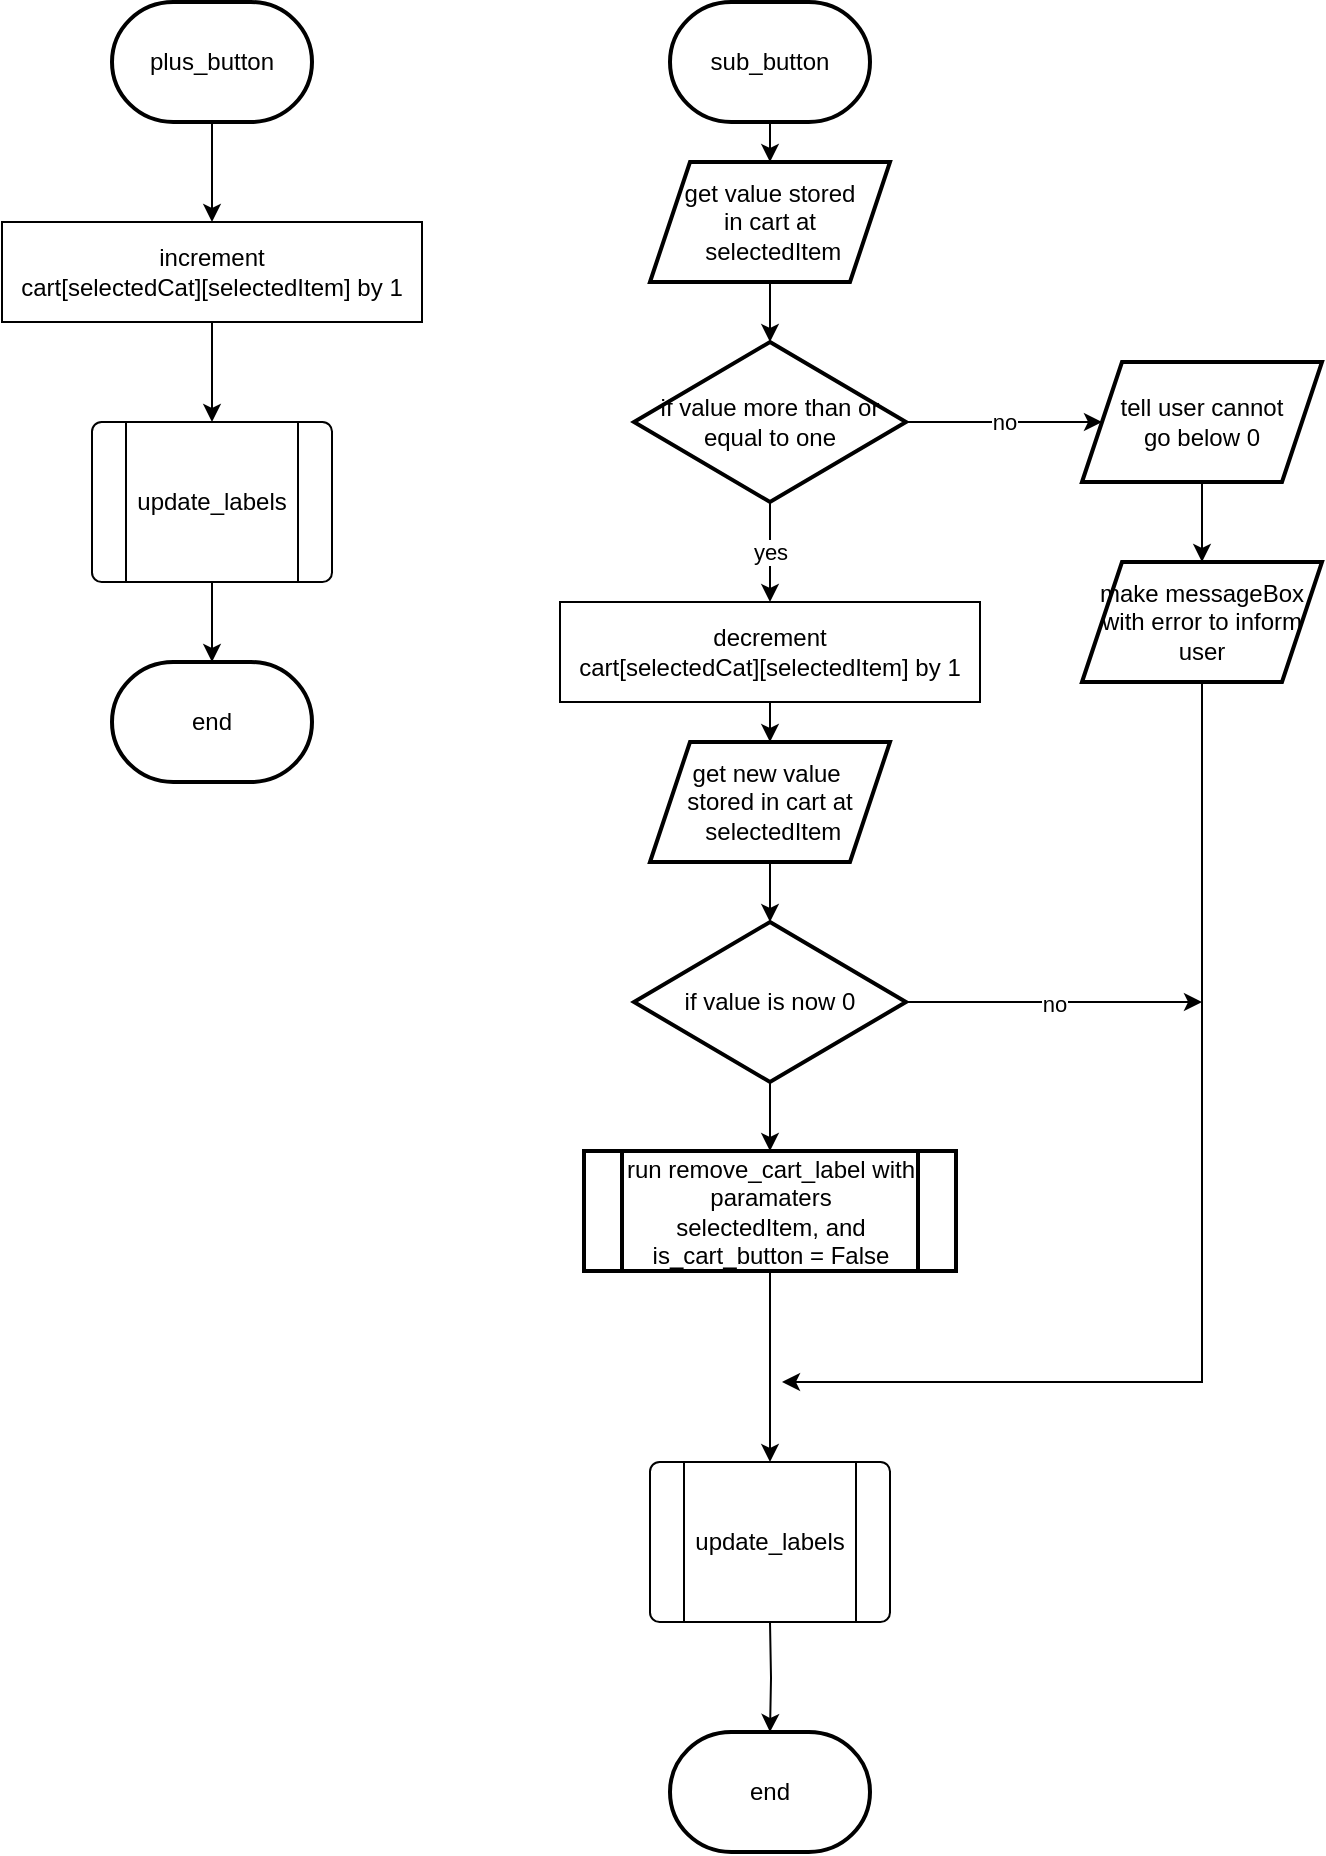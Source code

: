 <mxfile version="24.7.3" type="github">
  <diagram id="C5RBs43oDa-KdzZeNtuy" name="Page-1">
    <mxGraphModel dx="1290" dy="578" grid="1" gridSize="10" guides="1" tooltips="1" connect="1" arrows="1" fold="1" page="1" pageScale="1" pageWidth="827" pageHeight="1169" math="0" shadow="0">
      <root>
        <mxCell id="WIyWlLk6GJQsqaUBKTNV-0" />
        <mxCell id="WIyWlLk6GJQsqaUBKTNV-1" parent="WIyWlLk6GJQsqaUBKTNV-0" />
        <mxCell id="VaVjKeRcpqaGk_Q-SBMP-0" style="edgeStyle=orthogonalEdgeStyle;rounded=0;orthogonalLoop=1;jettySize=auto;html=1;entryX=0.5;entryY=0;entryDx=0;entryDy=0;" parent="WIyWlLk6GJQsqaUBKTNV-1" source="VaVjKeRcpqaGk_Q-SBMP-1" edge="1">
          <mxGeometry relative="1" as="geometry">
            <mxPoint x="135" y="220" as="targetPoint" />
          </mxGeometry>
        </mxCell>
        <mxCell id="VaVjKeRcpqaGk_Q-SBMP-1" value="&lt;div&gt;increment&lt;/div&gt;&lt;div&gt;cart[selectedCat][selectedItem] by 1&lt;/div&gt;" style="rounded=0;whiteSpace=wrap;html=1;" parent="WIyWlLk6GJQsqaUBKTNV-1" vertex="1">
          <mxGeometry x="30" y="120" width="210" height="50" as="geometry" />
        </mxCell>
        <mxCell id="VaVjKeRcpqaGk_Q-SBMP-2" style="edgeStyle=orthogonalEdgeStyle;rounded=0;orthogonalLoop=1;jettySize=auto;html=1;entryX=0.5;entryY=0;entryDx=0;entryDy=0;exitX=0.5;exitY=1;exitDx=0;exitDy=0;exitPerimeter=0;" parent="WIyWlLk6GJQsqaUBKTNV-1" source="VaVjKeRcpqaGk_Q-SBMP-3" target="VaVjKeRcpqaGk_Q-SBMP-1" edge="1">
          <mxGeometry relative="1" as="geometry">
            <mxPoint x="135" y="80" as="sourcePoint" />
          </mxGeometry>
        </mxCell>
        <mxCell id="VaVjKeRcpqaGk_Q-SBMP-3" value="plus_button" style="strokeWidth=2;html=1;shape=mxgraph.flowchart.terminator;whiteSpace=wrap;" parent="WIyWlLk6GJQsqaUBKTNV-1" vertex="1">
          <mxGeometry x="85" y="10" width="100" height="60" as="geometry" />
        </mxCell>
        <mxCell id="VaVjKeRcpqaGk_Q-SBMP-4" value="end" style="strokeWidth=2;html=1;shape=mxgraph.flowchart.terminator;whiteSpace=wrap;" parent="WIyWlLk6GJQsqaUBKTNV-1" vertex="1">
          <mxGeometry x="85" y="340" width="100" height="60" as="geometry" />
        </mxCell>
        <object label="" id="VaVjKeRcpqaGk_Q-SBMP-5">
          <mxCell style="verticalLabelPosition=bottom;verticalAlign=top;html=1;shape=process;whiteSpace=wrap;rounded=1;size=0.14;arcSize=6;" parent="WIyWlLk6GJQsqaUBKTNV-1" vertex="1">
            <mxGeometry x="75" y="220" width="120" height="80" as="geometry" />
          </mxCell>
        </object>
        <mxCell id="VaVjKeRcpqaGk_Q-SBMP-6" value="update_labels" style="text;html=1;align=center;verticalAlign=middle;whiteSpace=wrap;rounded=0;" parent="WIyWlLk6GJQsqaUBKTNV-1" vertex="1">
          <mxGeometry x="105" y="245" width="60" height="30" as="geometry" />
        </mxCell>
        <mxCell id="VaVjKeRcpqaGk_Q-SBMP-7" style="edgeStyle=orthogonalEdgeStyle;rounded=0;orthogonalLoop=1;jettySize=auto;html=1;exitX=0.5;exitY=1;exitDx=0;exitDy=0;entryX=0.5;entryY=0;entryDx=0;entryDy=0;entryPerimeter=0;" parent="WIyWlLk6GJQsqaUBKTNV-1" source="VaVjKeRcpqaGk_Q-SBMP-5" target="VaVjKeRcpqaGk_Q-SBMP-4" edge="1">
          <mxGeometry relative="1" as="geometry" />
        </mxCell>
        <mxCell id="l5nKs_U1vKEqBApnkezz-30" value="" style="edgeStyle=orthogonalEdgeStyle;rounded=0;orthogonalLoop=1;jettySize=auto;html=1;" edge="1" parent="WIyWlLk6GJQsqaUBKTNV-1" source="l5nKs_U1vKEqBApnkezz-1" target="l5nKs_U1vKEqBApnkezz-29">
          <mxGeometry relative="1" as="geometry" />
        </mxCell>
        <mxCell id="l5nKs_U1vKEqBApnkezz-1" value="&lt;div&gt;decrement&lt;/div&gt;&lt;div&gt;cart[selectedCat][selectedItem] by 1&lt;/div&gt;" style="rounded=0;whiteSpace=wrap;html=1;" vertex="1" parent="WIyWlLk6GJQsqaUBKTNV-1">
          <mxGeometry x="309" y="310" width="210" height="50" as="geometry" />
        </mxCell>
        <mxCell id="l5nKs_U1vKEqBApnkezz-18" value="" style="edgeStyle=orthogonalEdgeStyle;rounded=0;orthogonalLoop=1;jettySize=auto;html=1;" edge="1" parent="WIyWlLk6GJQsqaUBKTNV-1" source="l5nKs_U1vKEqBApnkezz-3" target="l5nKs_U1vKEqBApnkezz-17">
          <mxGeometry relative="1" as="geometry" />
        </mxCell>
        <mxCell id="l5nKs_U1vKEqBApnkezz-3" value="sub_button" style="strokeWidth=2;html=1;shape=mxgraph.flowchart.terminator;whiteSpace=wrap;" vertex="1" parent="WIyWlLk6GJQsqaUBKTNV-1">
          <mxGeometry x="364" y="10" width="100" height="60" as="geometry" />
        </mxCell>
        <mxCell id="l5nKs_U1vKEqBApnkezz-4" value="end" style="strokeWidth=2;html=1;shape=mxgraph.flowchart.terminator;whiteSpace=wrap;" vertex="1" parent="WIyWlLk6GJQsqaUBKTNV-1">
          <mxGeometry x="364" y="875" width="100" height="60" as="geometry" />
        </mxCell>
        <object label="" id="l5nKs_U1vKEqBApnkezz-5">
          <mxCell style="verticalLabelPosition=bottom;verticalAlign=top;html=1;shape=process;whiteSpace=wrap;rounded=1;size=0.14;arcSize=6;" vertex="1" parent="WIyWlLk6GJQsqaUBKTNV-1">
            <mxGeometry x="354" y="740" width="120" height="80" as="geometry" />
          </mxCell>
        </object>
        <mxCell id="l5nKs_U1vKEqBApnkezz-6" value="update_labels" style="text;html=1;align=center;verticalAlign=middle;whiteSpace=wrap;rounded=0;" vertex="1" parent="WIyWlLk6GJQsqaUBKTNV-1">
          <mxGeometry x="384" y="765" width="60" height="30" as="geometry" />
        </mxCell>
        <mxCell id="l5nKs_U1vKEqBApnkezz-7" style="edgeStyle=orthogonalEdgeStyle;rounded=0;orthogonalLoop=1;jettySize=auto;html=1;exitX=0.5;exitY=1;exitDx=0;exitDy=0;entryX=0.5;entryY=0;entryDx=0;entryDy=0;entryPerimeter=0;" edge="1" parent="WIyWlLk6GJQsqaUBKTNV-1" target="l5nKs_U1vKEqBApnkezz-4">
          <mxGeometry relative="1" as="geometry">
            <mxPoint x="414" y="820" as="sourcePoint" />
          </mxGeometry>
        </mxCell>
        <mxCell id="l5nKs_U1vKEqBApnkezz-23" value="&lt;div&gt;no&lt;/div&gt;" style="edgeStyle=orthogonalEdgeStyle;rounded=0;orthogonalLoop=1;jettySize=auto;html=1;" edge="1" parent="WIyWlLk6GJQsqaUBKTNV-1" source="l5nKs_U1vKEqBApnkezz-8" target="l5nKs_U1vKEqBApnkezz-22">
          <mxGeometry relative="1" as="geometry" />
        </mxCell>
        <mxCell id="l5nKs_U1vKEqBApnkezz-26" value="yes" style="edgeStyle=orthogonalEdgeStyle;rounded=0;orthogonalLoop=1;jettySize=auto;html=1;" edge="1" parent="WIyWlLk6GJQsqaUBKTNV-1" source="l5nKs_U1vKEqBApnkezz-8" target="l5nKs_U1vKEqBApnkezz-1">
          <mxGeometry relative="1" as="geometry" />
        </mxCell>
        <mxCell id="l5nKs_U1vKEqBApnkezz-8" value="&lt;div&gt;if value more than or&lt;/div&gt;&lt;div&gt;equal to one&lt;br&gt;&lt;/div&gt;" style="rhombus;whiteSpace=wrap;html=1;strokeWidth=2;" vertex="1" parent="WIyWlLk6GJQsqaUBKTNV-1">
          <mxGeometry x="346" y="180" width="136" height="80" as="geometry" />
        </mxCell>
        <mxCell id="l5nKs_U1vKEqBApnkezz-19" value="" style="edgeStyle=orthogonalEdgeStyle;rounded=0;orthogonalLoop=1;jettySize=auto;html=1;" edge="1" parent="WIyWlLk6GJQsqaUBKTNV-1" source="l5nKs_U1vKEqBApnkezz-17" target="l5nKs_U1vKEqBApnkezz-8">
          <mxGeometry relative="1" as="geometry" />
        </mxCell>
        <mxCell id="l5nKs_U1vKEqBApnkezz-17" value="&lt;div&gt;get value stored &lt;br&gt;&lt;/div&gt;&lt;div&gt;in cart at&lt;/div&gt;&lt;div&gt;&amp;nbsp;selectedItem&lt;br&gt;&lt;/div&gt;" style="shape=parallelogram;perimeter=parallelogramPerimeter;whiteSpace=wrap;html=1;fixedSize=1;strokeWidth=2;" vertex="1" parent="WIyWlLk6GJQsqaUBKTNV-1">
          <mxGeometry x="354" y="90" width="120" height="60" as="geometry" />
        </mxCell>
        <mxCell id="l5nKs_U1vKEqBApnkezz-24" style="edgeStyle=orthogonalEdgeStyle;rounded=0;orthogonalLoop=1;jettySize=auto;html=1;entryX=0.5;entryY=0;entryDx=0;entryDy=0;" edge="1" parent="WIyWlLk6GJQsqaUBKTNV-1" source="l5nKs_U1vKEqBApnkezz-22" target="l5nKs_U1vKEqBApnkezz-38">
          <mxGeometry relative="1" as="geometry">
            <mxPoint x="740" y="340" as="targetPoint" />
          </mxGeometry>
        </mxCell>
        <mxCell id="l5nKs_U1vKEqBApnkezz-22" value="&lt;div&gt;tell user cannot &lt;br&gt;&lt;/div&gt;&lt;div&gt;go below 0&lt;br&gt;&lt;/div&gt;" style="shape=parallelogram;perimeter=parallelogramPerimeter;whiteSpace=wrap;html=1;fixedSize=1;strokeWidth=2;" vertex="1" parent="WIyWlLk6GJQsqaUBKTNV-1">
          <mxGeometry x="570" y="190" width="120" height="60" as="geometry" />
        </mxCell>
        <mxCell id="l5nKs_U1vKEqBApnkezz-33" value="no" style="edgeStyle=orthogonalEdgeStyle;rounded=0;orthogonalLoop=1;jettySize=auto;html=1;" edge="1" parent="WIyWlLk6GJQsqaUBKTNV-1" source="l5nKs_U1vKEqBApnkezz-27">
          <mxGeometry relative="1" as="geometry">
            <mxPoint x="630" y="510" as="targetPoint" />
          </mxGeometry>
        </mxCell>
        <mxCell id="l5nKs_U1vKEqBApnkezz-36" value="" style="edgeStyle=orthogonalEdgeStyle;rounded=0;orthogonalLoop=1;jettySize=auto;html=1;" edge="1" parent="WIyWlLk6GJQsqaUBKTNV-1" source="l5nKs_U1vKEqBApnkezz-27" target="l5nKs_U1vKEqBApnkezz-35">
          <mxGeometry relative="1" as="geometry" />
        </mxCell>
        <mxCell id="l5nKs_U1vKEqBApnkezz-27" value="&lt;div&gt;if value is now 0&lt;br&gt;&lt;/div&gt;" style="rhombus;whiteSpace=wrap;html=1;strokeWidth=2;" vertex="1" parent="WIyWlLk6GJQsqaUBKTNV-1">
          <mxGeometry x="346" y="470" width="136" height="80" as="geometry" />
        </mxCell>
        <mxCell id="l5nKs_U1vKEqBApnkezz-31" value="" style="edgeStyle=orthogonalEdgeStyle;rounded=0;orthogonalLoop=1;jettySize=auto;html=1;" edge="1" parent="WIyWlLk6GJQsqaUBKTNV-1" source="l5nKs_U1vKEqBApnkezz-29" target="l5nKs_U1vKEqBApnkezz-27">
          <mxGeometry relative="1" as="geometry" />
        </mxCell>
        <mxCell id="l5nKs_U1vKEqBApnkezz-29" value="&lt;div&gt;get new value&amp;nbsp;&lt;/div&gt;&lt;div&gt;stored in cart at&lt;/div&gt;&lt;div&gt;&amp;nbsp;selectedItem&lt;br&gt;&lt;/div&gt;" style="shape=parallelogram;perimeter=parallelogramPerimeter;whiteSpace=wrap;html=1;fixedSize=1;strokeWidth=2;" vertex="1" parent="WIyWlLk6GJQsqaUBKTNV-1">
          <mxGeometry x="354" y="380" width="120" height="60" as="geometry" />
        </mxCell>
        <mxCell id="l5nKs_U1vKEqBApnkezz-37" style="edgeStyle=orthogonalEdgeStyle;rounded=0;orthogonalLoop=1;jettySize=auto;html=1;entryX=0.5;entryY=0;entryDx=0;entryDy=0;" edge="1" parent="WIyWlLk6GJQsqaUBKTNV-1" source="l5nKs_U1vKEqBApnkezz-35" target="l5nKs_U1vKEqBApnkezz-5">
          <mxGeometry relative="1" as="geometry" />
        </mxCell>
        <mxCell id="l5nKs_U1vKEqBApnkezz-35" value="&lt;div&gt;run remove_cart_label with paramaters&lt;/div&gt;&lt;div&gt;selectedItem, and is_cart_button = False&lt;br&gt;&lt;/div&gt;" style="shape=process;whiteSpace=wrap;html=1;backgroundOutline=1;strokeWidth=2;" vertex="1" parent="WIyWlLk6GJQsqaUBKTNV-1">
          <mxGeometry x="321" y="584.5" width="186" height="60" as="geometry" />
        </mxCell>
        <mxCell id="l5nKs_U1vKEqBApnkezz-39" style="edgeStyle=orthogonalEdgeStyle;rounded=0;orthogonalLoop=1;jettySize=auto;html=1;" edge="1" parent="WIyWlLk6GJQsqaUBKTNV-1" source="l5nKs_U1vKEqBApnkezz-38">
          <mxGeometry relative="1" as="geometry">
            <mxPoint x="420" y="700" as="targetPoint" />
            <Array as="points">
              <mxPoint x="630" y="700" />
            </Array>
          </mxGeometry>
        </mxCell>
        <mxCell id="l5nKs_U1vKEqBApnkezz-38" value="&lt;div&gt;make messageBox&lt;/div&gt;&lt;div&gt;with error to inform user&lt;br&gt;&lt;/div&gt;" style="shape=parallelogram;perimeter=parallelogramPerimeter;whiteSpace=wrap;html=1;fixedSize=1;strokeWidth=2;" vertex="1" parent="WIyWlLk6GJQsqaUBKTNV-1">
          <mxGeometry x="570" y="290" width="120" height="60" as="geometry" />
        </mxCell>
      </root>
    </mxGraphModel>
  </diagram>
</mxfile>
